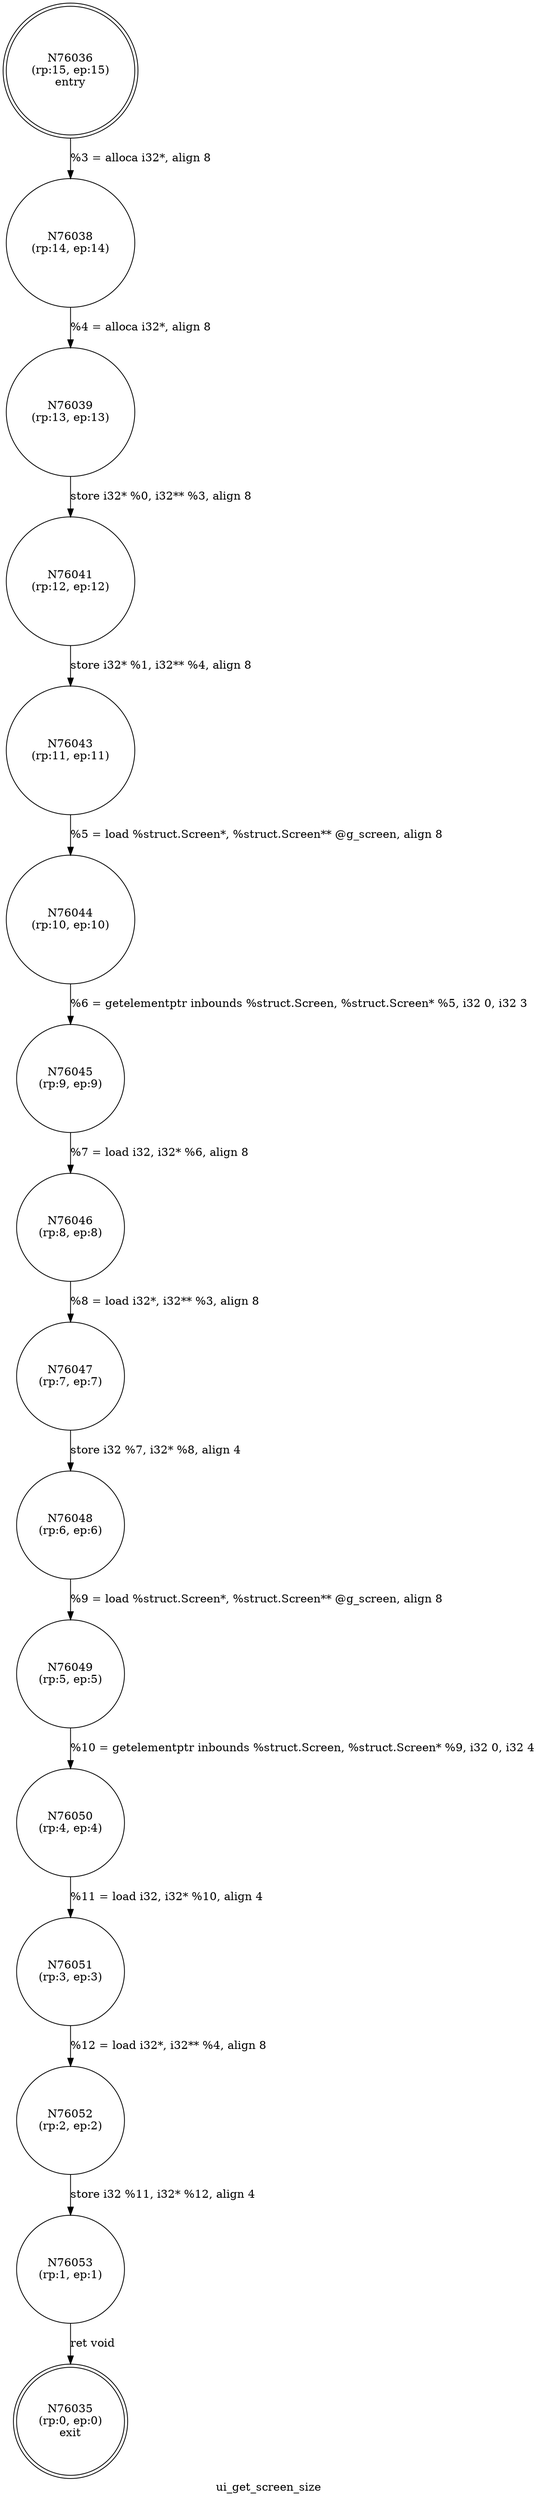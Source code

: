 digraph ui_get_screen_size {
label="ui_get_screen_size"
76035 [label="N76035\n(rp:0, ep:0)\nexit", shape="doublecircle"]
76036 [label="N76036\n(rp:15, ep:15)\nentry", shape="doublecircle"]
76036 -> 76038 [label="%3 = alloca i32*, align 8"]
76038 [label="N76038\n(rp:14, ep:14)", shape="circle"]
76038 -> 76039 [label="%4 = alloca i32*, align 8"]
76039 [label="N76039\n(rp:13, ep:13)", shape="circle"]
76039 -> 76041 [label="store i32* %0, i32** %3, align 8"]
76041 [label="N76041\n(rp:12, ep:12)", shape="circle"]
76041 -> 76043 [label="store i32* %1, i32** %4, align 8"]
76043 [label="N76043\n(rp:11, ep:11)", shape="circle"]
76043 -> 76044 [label="%5 = load %struct.Screen*, %struct.Screen** @g_screen, align 8"]
76044 [label="N76044\n(rp:10, ep:10)", shape="circle"]
76044 -> 76045 [label="%6 = getelementptr inbounds %struct.Screen, %struct.Screen* %5, i32 0, i32 3"]
76045 [label="N76045\n(rp:9, ep:9)", shape="circle"]
76045 -> 76046 [label="%7 = load i32, i32* %6, align 8"]
76046 [label="N76046\n(rp:8, ep:8)", shape="circle"]
76046 -> 76047 [label="%8 = load i32*, i32** %3, align 8"]
76047 [label="N76047\n(rp:7, ep:7)", shape="circle"]
76047 -> 76048 [label="store i32 %7, i32* %8, align 4"]
76048 [label="N76048\n(rp:6, ep:6)", shape="circle"]
76048 -> 76049 [label="%9 = load %struct.Screen*, %struct.Screen** @g_screen, align 8"]
76049 [label="N76049\n(rp:5, ep:5)", shape="circle"]
76049 -> 76050 [label="%10 = getelementptr inbounds %struct.Screen, %struct.Screen* %9, i32 0, i32 4"]
76050 [label="N76050\n(rp:4, ep:4)", shape="circle"]
76050 -> 76051 [label="%11 = load i32, i32* %10, align 4"]
76051 [label="N76051\n(rp:3, ep:3)", shape="circle"]
76051 -> 76052 [label="%12 = load i32*, i32** %4, align 8"]
76052 [label="N76052\n(rp:2, ep:2)", shape="circle"]
76052 -> 76053 [label="store i32 %11, i32* %12, align 4"]
76053 [label="N76053\n(rp:1, ep:1)", shape="circle"]
76053 -> 76035 [label="ret void"]
}
